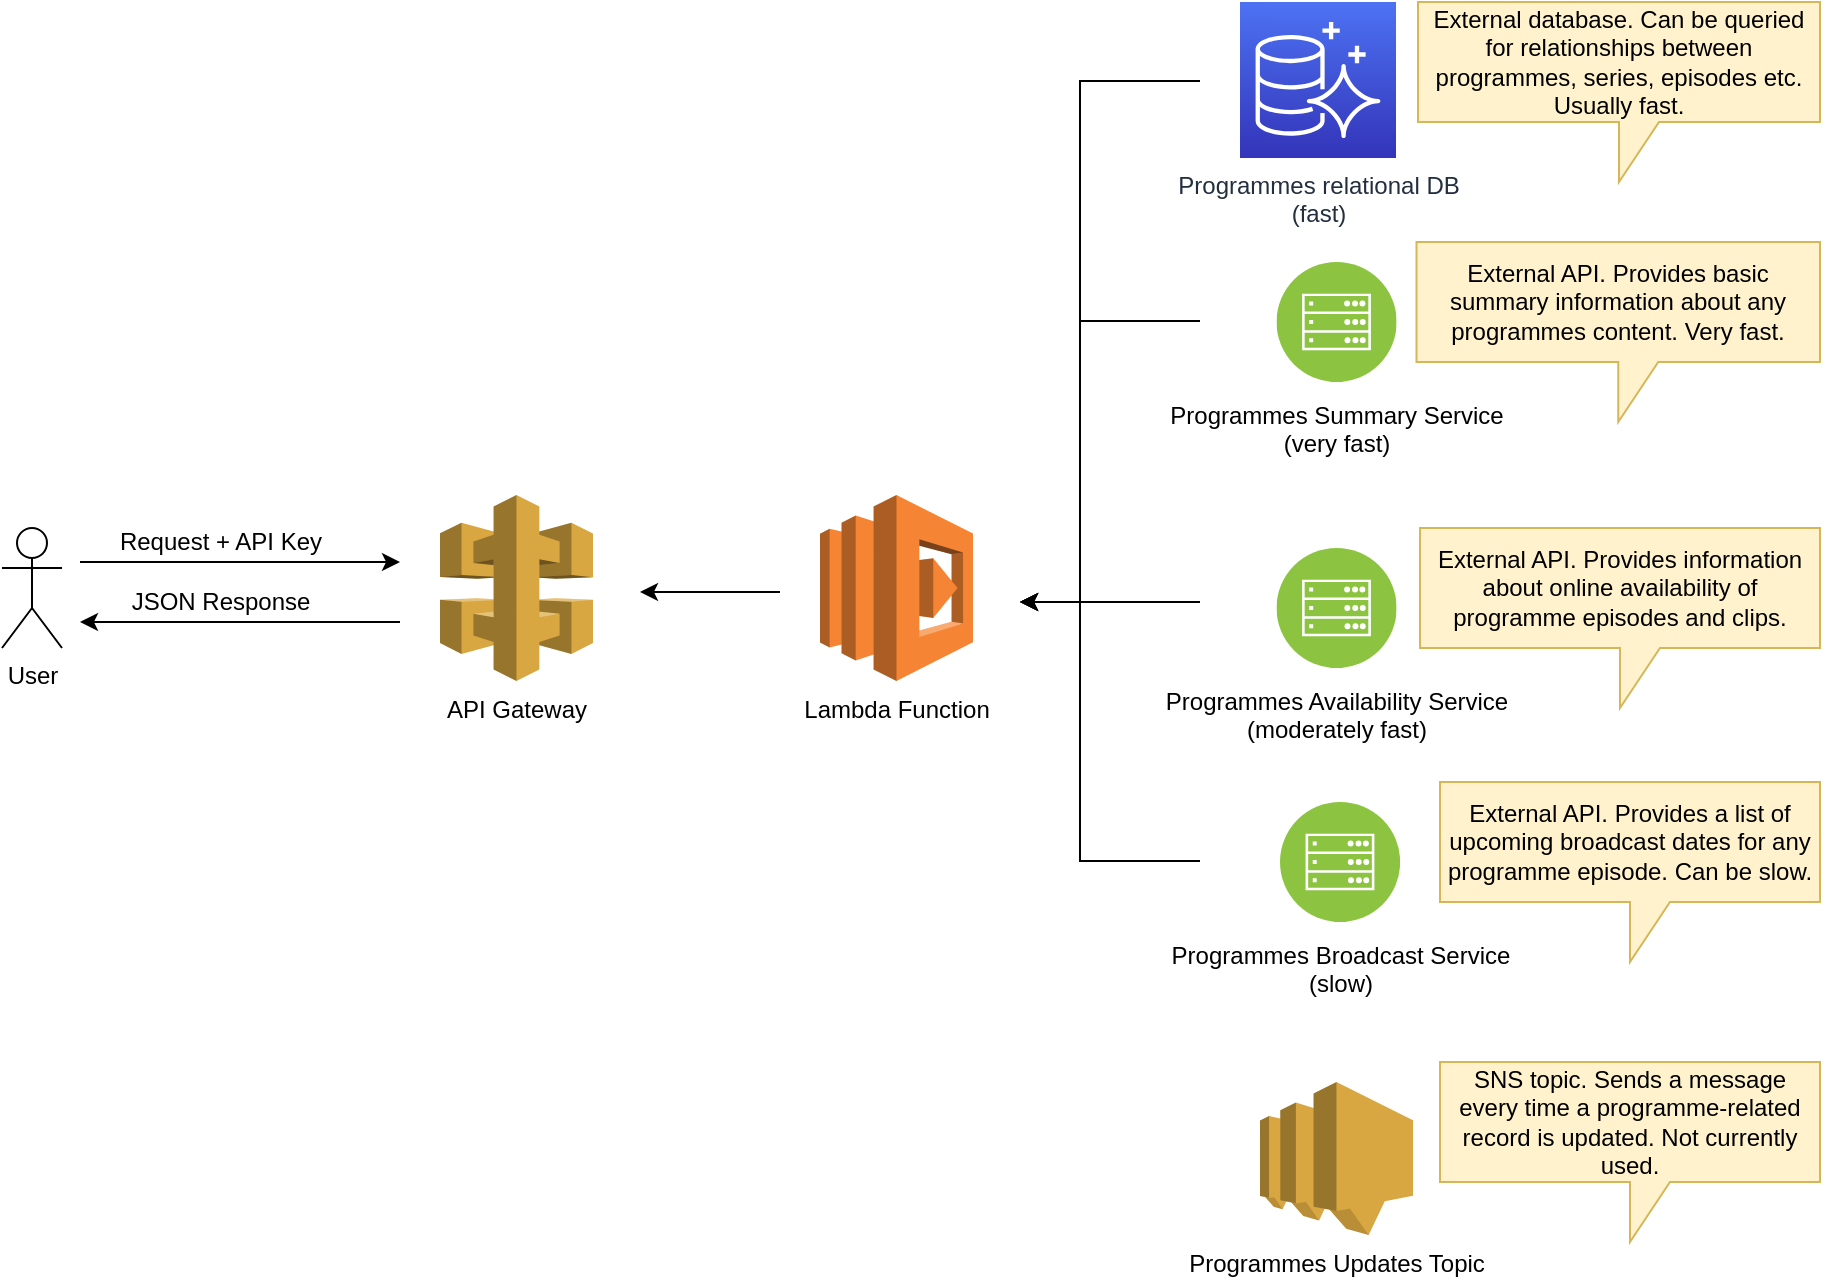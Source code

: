 <mxfile version="14.1.8" type="device"><diagram id="K5GcIQcGcEFiH7OWQZjL" name="Page-1"><mxGraphModel dx="1106" dy="907" grid="1" gridSize="10" guides="1" tooltips="1" connect="1" arrows="1" fold="1" page="1" pageScale="1" pageWidth="827" pageHeight="1169" math="0" shadow="0"><root><mxCell id="0"/><mxCell id="1" parent="0"/><mxCell id="t04ary7DlpVX_BM2jlCa-8" style="edgeStyle=orthogonalEdgeStyle;rounded=0;orthogonalLoop=1;jettySize=auto;html=1;exitX=0;exitY=0.75;exitDx=0;exitDy=0;" parent="1" edge="1"><mxGeometry relative="1" as="geometry"><mxPoint x="90" y="370" as="targetPoint"/><mxPoint x="250" y="370" as="sourcePoint"/></mxGeometry></mxCell><mxCell id="t04ary7DlpVX_BM2jlCa-18" style="edgeStyle=orthogonalEdgeStyle;rounded=0;orthogonalLoop=1;jettySize=auto;html=1;exitX=0;exitY=0.5;exitDx=0;exitDy=0;entryX=1;entryY=0.5;entryDx=0;entryDy=0;" parent="1" edge="1"><mxGeometry relative="1" as="geometry"><mxPoint x="440" y="355" as="sourcePoint"/><mxPoint x="370" y="355" as="targetPoint"/></mxGeometry></mxCell><mxCell id="t04ary7DlpVX_BM2jlCa-11" style="edgeStyle=orthogonalEdgeStyle;rounded=0;orthogonalLoop=1;jettySize=auto;html=1;entryX=0;entryY=0.25;entryDx=0;entryDy=0;" parent="1" edge="1"><mxGeometry relative="1" as="geometry"><mxPoint x="90" y="340" as="sourcePoint"/><mxPoint x="250" y="340" as="targetPoint"/></mxGeometry></mxCell><mxCell id="t04ary7DlpVX_BM2jlCa-7" value="Request + API Key" style="text;html=1;align=center;verticalAlign=middle;resizable=0;points=[];autosize=1;" parent="1" vertex="1"><mxGeometry x="100" y="320" width="120" height="20" as="geometry"/></mxCell><mxCell id="t04ary7DlpVX_BM2jlCa-12" value="JSON Response" style="text;html=1;align=center;verticalAlign=middle;resizable=0;points=[];autosize=1;" parent="1" vertex="1"><mxGeometry x="110" y="350" width="100" height="20" as="geometry"/></mxCell><mxCell id="t04ary7DlpVX_BM2jlCa-13" value="User" style="shape=umlActor;verticalLabelPosition=bottom;verticalAlign=top;html=1;outlineConnect=0;" parent="1" vertex="1"><mxGeometry x="51" y="323" width="30" height="60" as="geometry"/></mxCell><mxCell id="t04ary7DlpVX_BM2jlCa-26" value="API Gateway" style="outlineConnect=0;dashed=0;verticalLabelPosition=bottom;verticalAlign=top;align=center;html=1;shape=mxgraph.aws3.api_gateway;fillColor=#D9A741;gradientColor=none;" parent="1" vertex="1"><mxGeometry x="270" y="306.5" width="76.5" height="93" as="geometry"/></mxCell><mxCell id="t04ary7DlpVX_BM2jlCa-27" value="Lambda Function" style="outlineConnect=0;dashed=0;verticalLabelPosition=bottom;verticalAlign=top;align=center;html=1;shape=mxgraph.aws3.lambda;fillColor=#F58534;gradientColor=none;" parent="1" vertex="1"><mxGeometry x="460" y="306.5" width="76.5" height="93" as="geometry"/></mxCell><mxCell id="t04ary7DlpVX_BM2jlCa-28" value="Programmes Updates Topic" style="outlineConnect=0;dashed=0;verticalLabelPosition=bottom;verticalAlign=top;align=center;html=1;shape=mxgraph.aws3.sns;fillColor=#D9A741;gradientColor=none;" parent="1" vertex="1"><mxGeometry x="680" y="600" width="76.5" height="76.5" as="geometry"/></mxCell><mxCell id="t04ary7DlpVX_BM2jlCa-32" value="&lt;font color=&quot;#000000&quot;&gt;Programmes Summary Service&lt;br&gt;(very fast)&lt;br&gt;&lt;/font&gt;" style="aspect=fixed;perimeter=ellipsePerimeter;html=1;align=center;shadow=0;dashed=0;fontColor=#4277BB;labelBackgroundColor=#ffffff;fontSize=12;spacingTop=3;image;image=img/lib/ibm/infrastructure/mobile_backend.svg;" parent="1" vertex="1"><mxGeometry x="688.25" y="190" width="60" height="60" as="geometry"/></mxCell><mxCell id="t04ary7DlpVX_BM2jlCa-33" value="Programmes relational DB&lt;br&gt;(fast)" style="outlineConnect=0;fontColor=#232F3E;gradientColor=#4D72F3;gradientDirection=north;fillColor=#3334B9;strokeColor=#ffffff;dashed=0;verticalLabelPosition=bottom;verticalAlign=top;align=center;html=1;fontSize=12;fontStyle=0;aspect=fixed;shape=mxgraph.aws4.resourceIcon;resIcon=mxgraph.aws4.aurora;" parent="1" vertex="1"><mxGeometry x="670" y="60" width="78" height="78" as="geometry"/></mxCell><mxCell id="t04ary7DlpVX_BM2jlCa-35" value="&lt;font color=&quot;#000000&quot;&gt;Programmes Availability Service&lt;br&gt;(moderately fast)&lt;br&gt;&lt;/font&gt;" style="aspect=fixed;perimeter=ellipsePerimeter;html=1;align=center;shadow=0;dashed=0;fontColor=#4277BB;labelBackgroundColor=#ffffff;fontSize=12;spacingTop=3;image;image=img/lib/ibm/infrastructure/mobile_backend.svg;" parent="1" vertex="1"><mxGeometry x="688.25" y="333" width="60" height="60" as="geometry"/></mxCell><mxCell id="t04ary7DlpVX_BM2jlCa-44" value="&lt;font color=&quot;#000000&quot;&gt;Programmes Broadcast Service&lt;br&gt;(slow)&lt;br&gt;&lt;/font&gt;" style="aspect=fixed;perimeter=ellipsePerimeter;html=1;align=center;shadow=0;dashed=0;fontColor=#4277BB;labelBackgroundColor=#ffffff;fontSize=12;spacingTop=3;image;image=img/lib/ibm/infrastructure/mobile_backend.svg;" parent="1" vertex="1"><mxGeometry x="690" y="460" width="60" height="60" as="geometry"/></mxCell><mxCell id="t04ary7DlpVX_BM2jlCa-47" style="edgeStyle=orthogonalEdgeStyle;rounded=0;orthogonalLoop=1;jettySize=auto;html=1;entryX=1;entryY=0.5;entryDx=0;entryDy=0;" parent="1" edge="1"><mxGeometry relative="1" as="geometry"><mxPoint x="650" y="360" as="sourcePoint"/><mxPoint x="560" y="360" as="targetPoint"/></mxGeometry></mxCell><mxCell id="t04ary7DlpVX_BM2jlCa-48" style="edgeStyle=orthogonalEdgeStyle;rounded=0;orthogonalLoop=1;jettySize=auto;html=1;" parent="1" edge="1"><mxGeometry relative="1" as="geometry"><mxPoint x="650" y="219.5" as="sourcePoint"/><mxPoint x="560" y="360" as="targetPoint"/><Array as="points"><mxPoint x="590" y="220"/><mxPoint x="590" y="360"/></Array></mxGeometry></mxCell><mxCell id="t04ary7DlpVX_BM2jlCa-49" style="edgeStyle=orthogonalEdgeStyle;rounded=0;orthogonalLoop=1;jettySize=auto;html=1;" parent="1" edge="1"><mxGeometry relative="1" as="geometry"><mxPoint x="650" y="99.5" as="sourcePoint"/><mxPoint x="560" y="360" as="targetPoint"/><Array as="points"><mxPoint x="590" y="100"/><mxPoint x="590" y="360"/></Array></mxGeometry></mxCell><mxCell id="t04ary7DlpVX_BM2jlCa-50" style="edgeStyle=orthogonalEdgeStyle;rounded=0;orthogonalLoop=1;jettySize=auto;html=1;" parent="1" edge="1"><mxGeometry relative="1" as="geometry"><mxPoint x="650" y="489.5" as="sourcePoint"/><mxPoint x="560" y="360" as="targetPoint"/><Array as="points"><mxPoint x="590" y="490"/><mxPoint x="590" y="360"/></Array></mxGeometry></mxCell><mxCell id="t04ary7DlpVX_BM2jlCa-51" value="External API. Provides basic summary information about any programmes content. Very fast." style="shape=callout;whiteSpace=wrap;html=1;perimeter=calloutPerimeter;fillColor=#fff2cc;strokeColor=#d6b656;" parent="1" vertex="1"><mxGeometry x="758.25" y="180" width="201.75" height="90" as="geometry"/></mxCell><mxCell id="t04ary7DlpVX_BM2jlCa-52" value="External API. Provides information about online availability of programme episodes and clips." style="shape=callout;whiteSpace=wrap;html=1;perimeter=calloutPerimeter;fillColor=#fff2cc;strokeColor=#d6b656;" parent="1" vertex="1"><mxGeometry x="760" y="323" width="200" height="90" as="geometry"/></mxCell><mxCell id="t04ary7DlpVX_BM2jlCa-53" value="External database. Can be queried for relationships between programmes, series, episodes etc. Usually fast." style="shape=callout;whiteSpace=wrap;html=1;perimeter=calloutPerimeter;fillColor=#fff2cc;strokeColor=#d6b656;" parent="1" vertex="1"><mxGeometry x="759" y="60" width="201" height="90" as="geometry"/></mxCell><mxCell id="t04ary7DlpVX_BM2jlCa-54" value="External API. Provides a list of upcoming broadcast dates for any programme episode. Can be slow." style="shape=callout;whiteSpace=wrap;html=1;perimeter=calloutPerimeter;fillColor=#fff2cc;strokeColor=#d6b656;" parent="1" vertex="1"><mxGeometry x="770" y="450" width="190" height="90" as="geometry"/></mxCell><mxCell id="t04ary7DlpVX_BM2jlCa-55" value="SNS topic. Sends a message every time a programme-related record is updated. Not currently used." style="shape=callout;whiteSpace=wrap;html=1;perimeter=calloutPerimeter;fillColor=#fff2cc;strokeColor=#d6b656;" parent="1" vertex="1"><mxGeometry x="770" y="590" width="190" height="90" as="geometry"/></mxCell></root></mxGraphModel></diagram></mxfile>